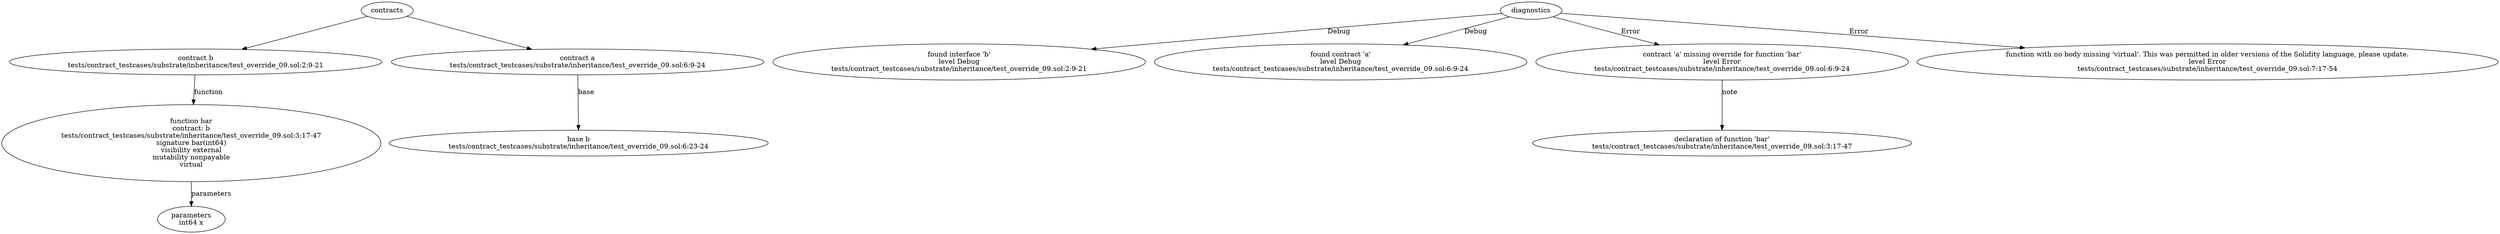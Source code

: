strict digraph "tests/contract_testcases/substrate/inheritance/test_override_09.sol" {
	contract [label="contract b\ntests/contract_testcases/substrate/inheritance/test_override_09.sol:2:9-21"]
	bar [label="function bar\ncontract: b\ntests/contract_testcases/substrate/inheritance/test_override_09.sol:3:17-47\nsignature bar(int64)\nvisibility external\nmutability nonpayable\nvirtual"]
	parameters [label="parameters\nint64 x"]
	contract_4 [label="contract a\ntests/contract_testcases/substrate/inheritance/test_override_09.sol:6:9-24"]
	base [label="base b\ntests/contract_testcases/substrate/inheritance/test_override_09.sol:6:23-24"]
	diagnostic [label="found interface 'b'\nlevel Debug\ntests/contract_testcases/substrate/inheritance/test_override_09.sol:2:9-21"]
	diagnostic_8 [label="found contract 'a'\nlevel Debug\ntests/contract_testcases/substrate/inheritance/test_override_09.sol:6:9-24"]
	diagnostic_9 [label="contract 'a' missing override for function 'bar'\nlevel Error\ntests/contract_testcases/substrate/inheritance/test_override_09.sol:6:9-24"]
	note [label="declaration of function 'bar'\ntests/contract_testcases/substrate/inheritance/test_override_09.sol:3:17-47"]
	diagnostic_11 [label="function with no body missing 'virtual'. This was permitted in older versions of the Solidity language, please update.\nlevel Error\ntests/contract_testcases/substrate/inheritance/test_override_09.sol:7:17-54"]
	contracts -> contract
	contract -> bar [label="function"]
	bar -> parameters [label="parameters"]
	contracts -> contract_4
	contract_4 -> base [label="base"]
	diagnostics -> diagnostic [label="Debug"]
	diagnostics -> diagnostic_8 [label="Debug"]
	diagnostics -> diagnostic_9 [label="Error"]
	diagnostic_9 -> note [label="note"]
	diagnostics -> diagnostic_11 [label="Error"]
}
